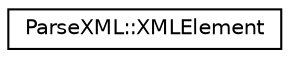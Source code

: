 digraph "Graphical Class Hierarchy"
{
 // LATEX_PDF_SIZE
  edge [fontname="Helvetica",fontsize="10",labelfontname="Helvetica",labelfontsize="10"];
  node [fontname="Helvetica",fontsize="10",shape=record];
  rankdir="LR";
  Node0 [label="ParseXML::XMLElement",height=0.2,width=0.4,color="black", fillcolor="white", style="filled",URL="$structParseXML_1_1XMLElement.html",tooltip=" "];
}
